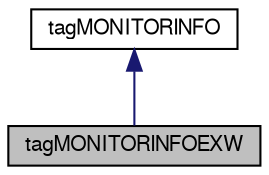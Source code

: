 digraph G
{
  edge [fontname="FreeSans",fontsize="10",labelfontname="FreeSans",labelfontsize="10"];
  node [fontname="FreeSans",fontsize="10",shape=record];
  Node1 [label="tagMONITORINFOEXW",height=0.2,width=0.4,color="black", fillcolor="grey75", style="filled" fontcolor="black"];
  Node2 -> Node1 [dir=back,color="midnightblue",fontsize="10",style="solid"];
  Node2 [label="tagMONITORINFO",height=0.2,width=0.4,color="black", fillcolor="white", style="filled",URL="$structtag_m_o_n_i_t_o_r_i_n_f_o.html"];
}
